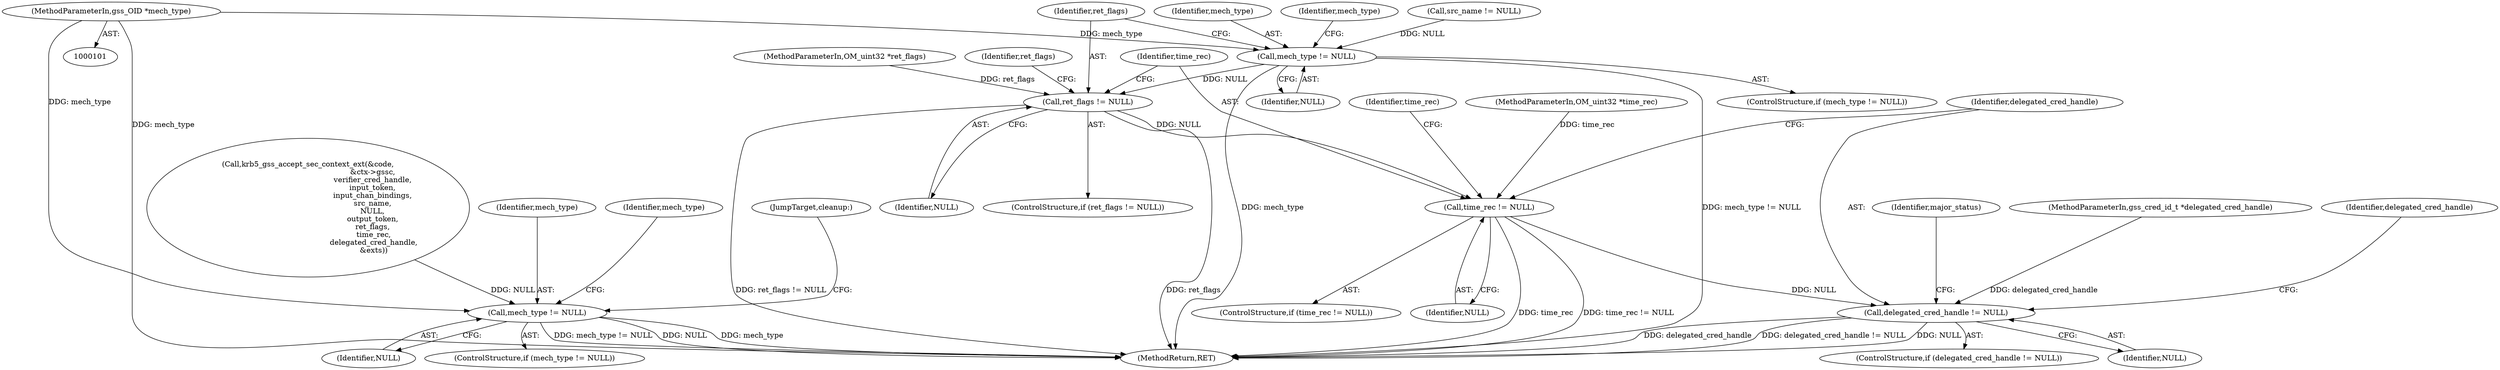 digraph "0_krb5_e04f0283516e80d2f93366e0d479d13c9b5c8c2a_1@pointer" {
"1000108" [label="(MethodParameterIn,gss_OID *mech_type)"];
"1000208" [label="(Call,mech_type != NULL)"];
"1000218" [label="(Call,ret_flags != NULL)"];
"1000226" [label="(Call,time_rec != NULL)"];
"1000234" [label="(Call,delegated_cred_handle != NULL)"];
"1000281" [label="(Call,mech_type != NULL)"];
"1000219" [label="(Identifier,ret_flags)"];
"1000218" [label="(Call,ret_flags != NULL)"];
"1000253" [label="(Call,krb5_gss_accept_sec_context_ext(&code,\n                                                       &ctx->gssc,\n                                                       verifier_cred_handle,\n                                                       input_token,\n                                                       input_chan_bindings,\n                                                       src_name,\n                                                       NULL,\n                                                       output_token,\n                                                       ret_flags,\n                                                        time_rec,\n                                                        delegated_cred_handle,\n                                                        &exts))"];
"1000217" [label="(ControlStructure,if (ret_flags != NULL))"];
"1000213" [label="(Identifier,mech_type)"];
"1000111" [label="(MethodParameterIn,OM_uint32 *time_rec)"];
"1000200" [label="(Call,src_name != NULL)"];
"1000207" [label="(ControlStructure,if (mech_type != NULL))"];
"1000282" [label="(Identifier,mech_type)"];
"1000286" [label="(Identifier,mech_type)"];
"1000208" [label="(Call,mech_type != NULL)"];
"1000235" [label="(Identifier,delegated_cred_handle)"];
"1000283" [label="(Identifier,NULL)"];
"1000281" [label="(Call,mech_type != NULL)"];
"1000210" [label="(Identifier,NULL)"];
"1000108" [label="(MethodParameterIn,gss_OID *mech_type)"];
"1000220" [label="(Identifier,NULL)"];
"1000226" [label="(Call,time_rec != NULL)"];
"1000280" [label="(ControlStructure,if (mech_type != NULL))"];
"1000110" [label="(MethodParameterIn,OM_uint32 *ret_flags)"];
"1000242" [label="(Identifier,major_status)"];
"1000236" [label="(Identifier,NULL)"];
"1000233" [label="(ControlStructure,if (delegated_cred_handle != NULL))"];
"1000209" [label="(Identifier,mech_type)"];
"1000228" [label="(Identifier,NULL)"];
"1000227" [label="(Identifier,time_rec)"];
"1000223" [label="(Identifier,ret_flags)"];
"1000231" [label="(Identifier,time_rec)"];
"1000225" [label="(ControlStructure,if (time_rec != NULL))"];
"1000112" [label="(MethodParameterIn,gss_cred_id_t *delegated_cred_handle)"];
"1000234" [label="(Call,delegated_cred_handle != NULL)"];
"1000239" [label="(Identifier,delegated_cred_handle)"];
"1000290" [label="(JumpTarget,cleanup:)"];
"1000309" [label="(MethodReturn,RET)"];
"1000108" -> "1000101"  [label="AST: "];
"1000108" -> "1000309"  [label="DDG: mech_type"];
"1000108" -> "1000208"  [label="DDG: mech_type"];
"1000108" -> "1000281"  [label="DDG: mech_type"];
"1000208" -> "1000207"  [label="AST: "];
"1000208" -> "1000210"  [label="CFG: "];
"1000209" -> "1000208"  [label="AST: "];
"1000210" -> "1000208"  [label="AST: "];
"1000213" -> "1000208"  [label="CFG: "];
"1000219" -> "1000208"  [label="CFG: "];
"1000208" -> "1000309"  [label="DDG: mech_type"];
"1000208" -> "1000309"  [label="DDG: mech_type != NULL"];
"1000200" -> "1000208"  [label="DDG: NULL"];
"1000208" -> "1000218"  [label="DDG: NULL"];
"1000218" -> "1000217"  [label="AST: "];
"1000218" -> "1000220"  [label="CFG: "];
"1000219" -> "1000218"  [label="AST: "];
"1000220" -> "1000218"  [label="AST: "];
"1000223" -> "1000218"  [label="CFG: "];
"1000227" -> "1000218"  [label="CFG: "];
"1000218" -> "1000309"  [label="DDG: ret_flags"];
"1000218" -> "1000309"  [label="DDG: ret_flags != NULL"];
"1000110" -> "1000218"  [label="DDG: ret_flags"];
"1000218" -> "1000226"  [label="DDG: NULL"];
"1000226" -> "1000225"  [label="AST: "];
"1000226" -> "1000228"  [label="CFG: "];
"1000227" -> "1000226"  [label="AST: "];
"1000228" -> "1000226"  [label="AST: "];
"1000231" -> "1000226"  [label="CFG: "];
"1000235" -> "1000226"  [label="CFG: "];
"1000226" -> "1000309"  [label="DDG: time_rec"];
"1000226" -> "1000309"  [label="DDG: time_rec != NULL"];
"1000111" -> "1000226"  [label="DDG: time_rec"];
"1000226" -> "1000234"  [label="DDG: NULL"];
"1000234" -> "1000233"  [label="AST: "];
"1000234" -> "1000236"  [label="CFG: "];
"1000235" -> "1000234"  [label="AST: "];
"1000236" -> "1000234"  [label="AST: "];
"1000239" -> "1000234"  [label="CFG: "];
"1000242" -> "1000234"  [label="CFG: "];
"1000234" -> "1000309"  [label="DDG: NULL"];
"1000234" -> "1000309"  [label="DDG: delegated_cred_handle"];
"1000234" -> "1000309"  [label="DDG: delegated_cred_handle != NULL"];
"1000112" -> "1000234"  [label="DDG: delegated_cred_handle"];
"1000281" -> "1000280"  [label="AST: "];
"1000281" -> "1000283"  [label="CFG: "];
"1000282" -> "1000281"  [label="AST: "];
"1000283" -> "1000281"  [label="AST: "];
"1000286" -> "1000281"  [label="CFG: "];
"1000290" -> "1000281"  [label="CFG: "];
"1000281" -> "1000309"  [label="DDG: mech_type"];
"1000281" -> "1000309"  [label="DDG: mech_type != NULL"];
"1000281" -> "1000309"  [label="DDG: NULL"];
"1000253" -> "1000281"  [label="DDG: NULL"];
}
